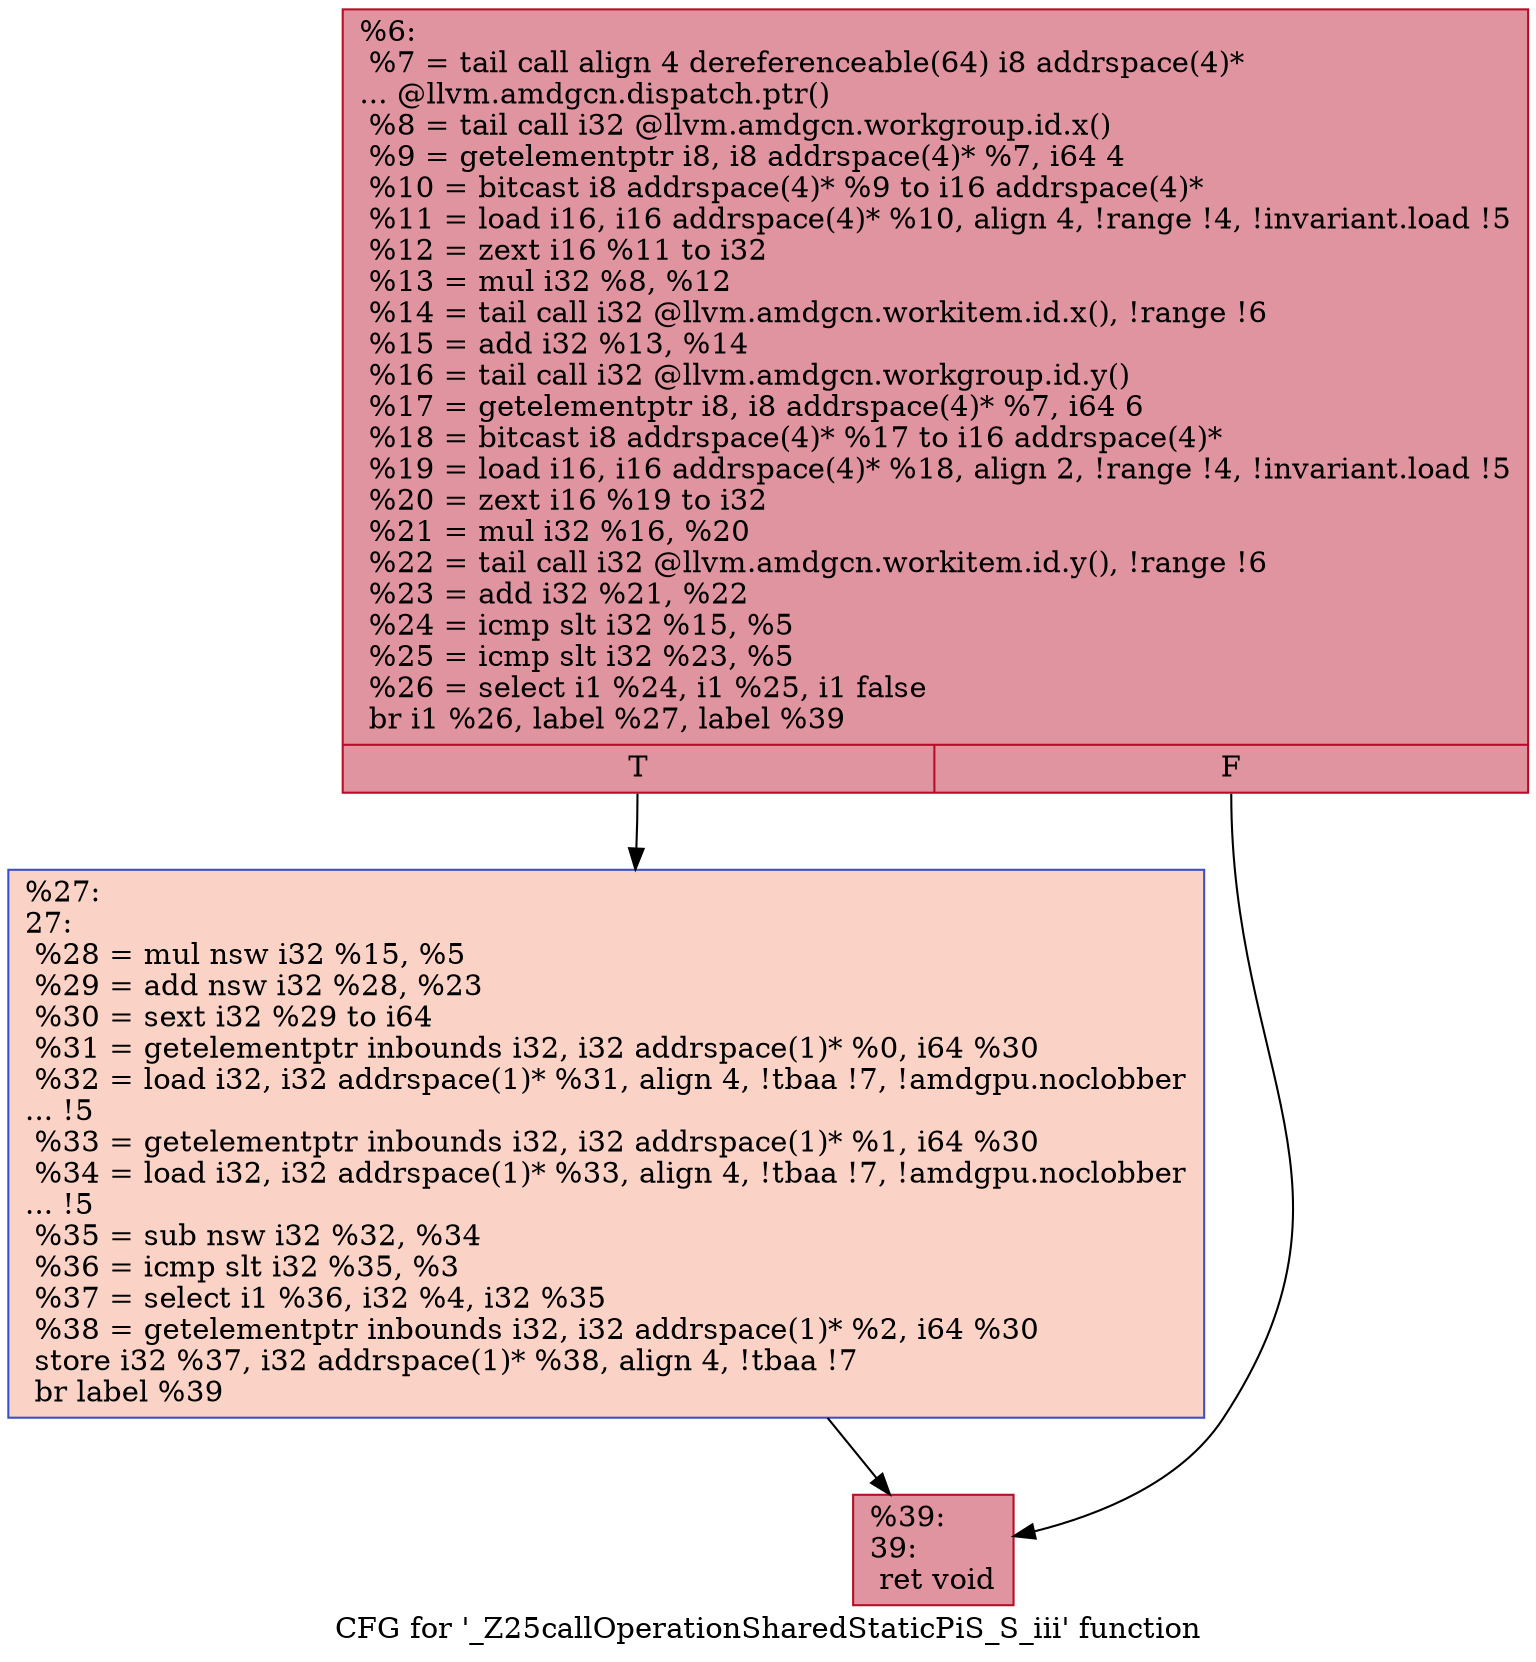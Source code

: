 digraph "CFG for '_Z25callOperationSharedStaticPiS_S_iii' function" {
	label="CFG for '_Z25callOperationSharedStaticPiS_S_iii' function";

	Node0x55e94d0 [shape=record,color="#b70d28ff", style=filled, fillcolor="#b70d2870",label="{%6:\l  %7 = tail call align 4 dereferenceable(64) i8 addrspace(4)*\l... @llvm.amdgcn.dispatch.ptr()\l  %8 = tail call i32 @llvm.amdgcn.workgroup.id.x()\l  %9 = getelementptr i8, i8 addrspace(4)* %7, i64 4\l  %10 = bitcast i8 addrspace(4)* %9 to i16 addrspace(4)*\l  %11 = load i16, i16 addrspace(4)* %10, align 4, !range !4, !invariant.load !5\l  %12 = zext i16 %11 to i32\l  %13 = mul i32 %8, %12\l  %14 = tail call i32 @llvm.amdgcn.workitem.id.x(), !range !6\l  %15 = add i32 %13, %14\l  %16 = tail call i32 @llvm.amdgcn.workgroup.id.y()\l  %17 = getelementptr i8, i8 addrspace(4)* %7, i64 6\l  %18 = bitcast i8 addrspace(4)* %17 to i16 addrspace(4)*\l  %19 = load i16, i16 addrspace(4)* %18, align 2, !range !4, !invariant.load !5\l  %20 = zext i16 %19 to i32\l  %21 = mul i32 %16, %20\l  %22 = tail call i32 @llvm.amdgcn.workitem.id.y(), !range !6\l  %23 = add i32 %21, %22\l  %24 = icmp slt i32 %15, %5\l  %25 = icmp slt i32 %23, %5\l  %26 = select i1 %24, i1 %25, i1 false\l  br i1 %26, label %27, label %39\l|{<s0>T|<s1>F}}"];
	Node0x55e94d0:s0 -> Node0x55ecf90;
	Node0x55e94d0:s1 -> Node0x55ed020;
	Node0x55ecf90 [shape=record,color="#3d50c3ff", style=filled, fillcolor="#f59c7d70",label="{%27:\l27:                                               \l  %28 = mul nsw i32 %15, %5\l  %29 = add nsw i32 %28, %23\l  %30 = sext i32 %29 to i64\l  %31 = getelementptr inbounds i32, i32 addrspace(1)* %0, i64 %30\l  %32 = load i32, i32 addrspace(1)* %31, align 4, !tbaa !7, !amdgpu.noclobber\l... !5\l  %33 = getelementptr inbounds i32, i32 addrspace(1)* %1, i64 %30\l  %34 = load i32, i32 addrspace(1)* %33, align 4, !tbaa !7, !amdgpu.noclobber\l... !5\l  %35 = sub nsw i32 %32, %34\l  %36 = icmp slt i32 %35, %3\l  %37 = select i1 %36, i32 %4, i32 %35\l  %38 = getelementptr inbounds i32, i32 addrspace(1)* %2, i64 %30\l  store i32 %37, i32 addrspace(1)* %38, align 4, !tbaa !7\l  br label %39\l}"];
	Node0x55ecf90 -> Node0x55ed020;
	Node0x55ed020 [shape=record,color="#b70d28ff", style=filled, fillcolor="#b70d2870",label="{%39:\l39:                                               \l  ret void\l}"];
}
